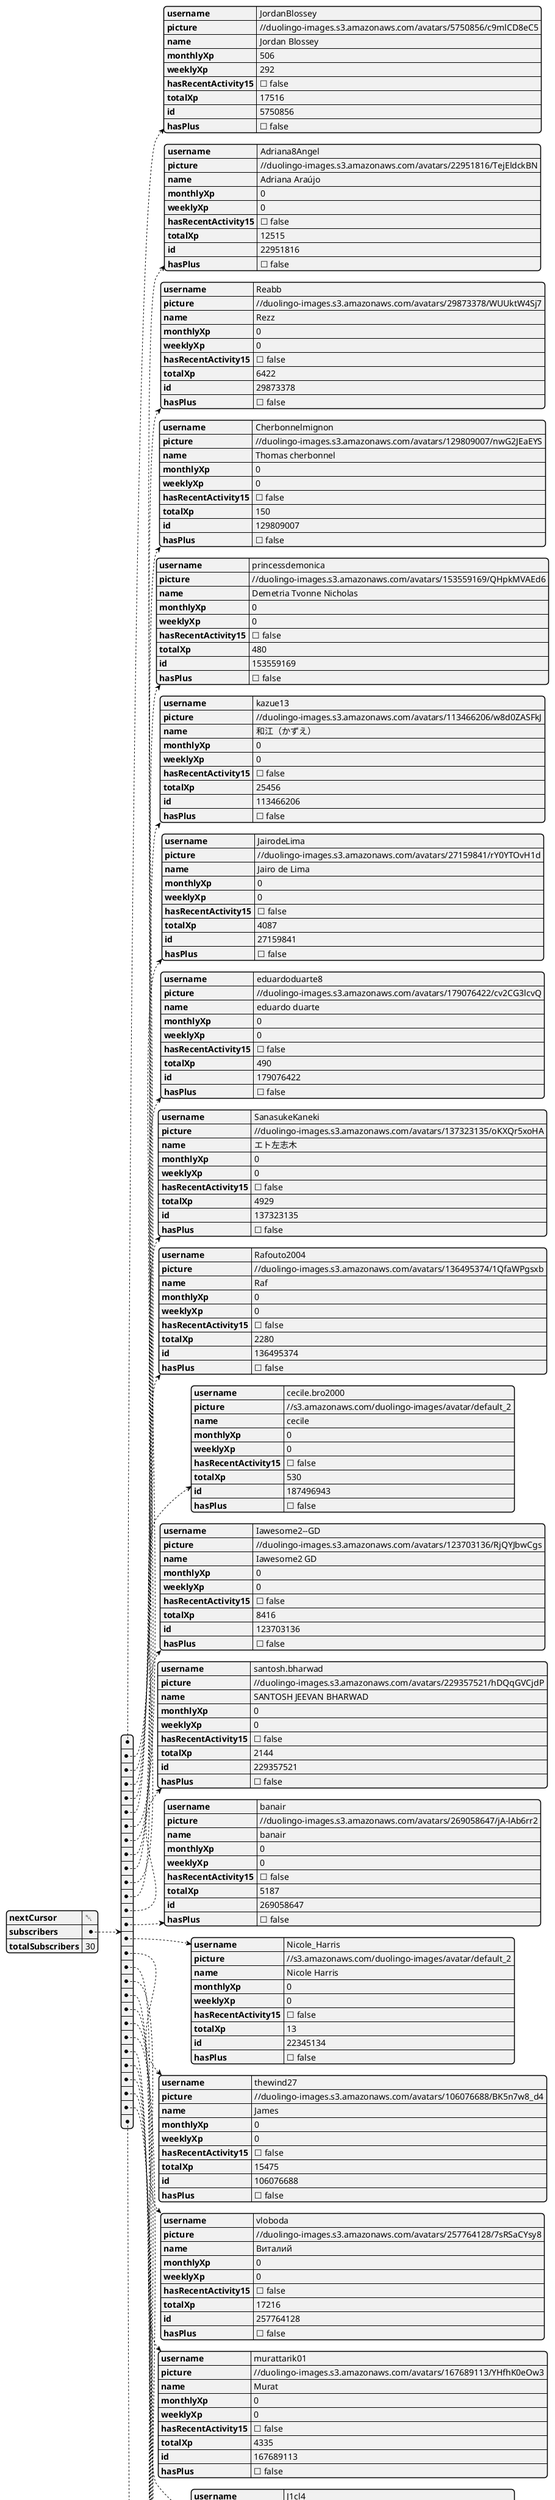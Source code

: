 @startjson "Subscribers"
{
    "nextCursor": null,
    "subscribers": [
        {
            "username": "JordanBlossey",
            "picture": "//duolingo-images.s3.amazonaws.com/avatars/5750856/c9mlCD8eC5",
            "name": "Jordan Blossey",
            "monthlyXp": 506,
            "weeklyXp": 292,
            "hasRecentActivity15": false,
            "totalXp": 17516,
            "id": 5750856,
            "hasPlus": false
        },
        {
            "username": "Adriana8Angel",
            "picture": "//duolingo-images.s3.amazonaws.com/avatars/22951816/TejEldckBN",
            "name": "Adriana Araújo",
            "monthlyXp": 0,
            "weeklyXp": 0,
            "hasRecentActivity15": false,
            "totalXp": 12515,
            "id": 22951816,
            "hasPlus": false
        },
        {
            "username": "Reabb",
            "picture": "//duolingo-images.s3.amazonaws.com/avatars/29873378/WUUktW4Sj7",
            "name": "Rezz",
            "monthlyXp": 0,
            "weeklyXp": 0,
            "hasRecentActivity15": false,
            "totalXp": 6422,
            "id": 29873378,
            "hasPlus": false
        },
        {
            "username": "Cherbonnelmignon",
            "picture": "//duolingo-images.s3.amazonaws.com/avatars/129809007/nwG2JEaEYS",
            "name": "Thomas cherbonnel",
            "monthlyXp": 0,
            "weeklyXp": 0,
            "hasRecentActivity15": false,
            "totalXp": 150,
            "id": 129809007,
            "hasPlus": false
        },
        {
            "username": "princessdemonica",
            "picture": "//duolingo-images.s3.amazonaws.com/avatars/153559169/QHpkMVAEd6",
            "name": "Demetria Tvonne Nicholas",
            "monthlyXp": 0,
            "weeklyXp": 0,
            "hasRecentActivity15": false,
            "totalXp": 480,
            "id": 153559169,
            "hasPlus": false
        },
        {
            "username": "kazue13",
            "picture": "//duolingo-images.s3.amazonaws.com/avatars/113466206/w8d0ZASFkJ",
            "name": "和江（かずえ）",
            "monthlyXp": 0,
            "weeklyXp": 0,
            "hasRecentActivity15": false,
            "totalXp": 25456,
            "id": 113466206,
            "hasPlus": false
        },
        {
            "username": "JairodeLima",
            "picture": "//duolingo-images.s3.amazonaws.com/avatars/27159841/rY0YTOvH1d",
            "name": "Jairo de Lima",
            "monthlyXp": 0,
            "weeklyXp": 0,
            "hasRecentActivity15": false,
            "totalXp": 4087,
            "id": 27159841,
            "hasPlus": false
        },
        {
            "username": "eduardoduarte8",
            "picture": "//duolingo-images.s3.amazonaws.com/avatars/179076422/cv2CG3lcvQ",
            "name": "eduardo duarte",
            "monthlyXp": 0,
            "weeklyXp": 0,
            "hasRecentActivity15": false,
            "totalXp": 490,
            "id": 179076422,
            "hasPlus": false
        },
        {
            "username": "SanasukeKaneki",
            "picture": "//duolingo-images.s3.amazonaws.com/avatars/137323135/oKXQr5xoHA",
            "name": "エト左志木",
            "monthlyXp": 0,
            "weeklyXp": 0,
            "hasRecentActivity15": false,
            "totalXp": 4929,
            "id": 137323135,
            "hasPlus": false
        },
        {
            "username": "Rafouto2004",
            "picture": "//duolingo-images.s3.amazonaws.com/avatars/136495374/1QfaWPgsxb",
            "name": "Raf",
            "monthlyXp": 0,
            "weeklyXp": 0,
            "hasRecentActivity15": false,
            "totalXp": 2280,
            "id": 136495374,
            "hasPlus": false
        },
        {
            "username": "cecile.bro2000",
            "picture": "//s3.amazonaws.com/duolingo-images/avatar/default_2",
            "name": "cecile",
            "monthlyXp": 0,
            "weeklyXp": 0,
            "hasRecentActivity15": false,
            "totalXp": 530,
            "id": 187496943,
            "hasPlus": false
        },
        {
            "username": "Iawesome2--GD",
            "picture": "//duolingo-images.s3.amazonaws.com/avatars/123703136/RjQYJbwCgs",
            "name": "Iawesome2 GD",
            "monthlyXp": 0,
            "weeklyXp": 0,
            "hasRecentActivity15": false,
            "totalXp": 8416,
            "id": 123703136,
            "hasPlus": false
        },
        {
            "username": "santosh.bharwad",
            "picture": "//duolingo-images.s3.amazonaws.com/avatars/229357521/hDQqGVCjdP",
            "name": "SANTOSH JEEVAN BHARWAD",
            "monthlyXp": 0,
            "weeklyXp": 0,
            "hasRecentActivity15": false,
            "totalXp": 2144,
            "id": 229357521,
            "hasPlus": false
        },
        {
            "username": "banair",
            "picture": "//duolingo-images.s3.amazonaws.com/avatars/269058647/jA-lAb6rr2",
            "name": "banair",
            "monthlyXp": 0,
            "weeklyXp": 0,
            "hasRecentActivity15": false,
            "totalXp": 5187,
            "id": 269058647,
            "hasPlus": false
        },
        {
            "username": "Nicole_Harris",
            "picture": "//s3.amazonaws.com/duolingo-images/avatar/default_2",
            "name": "Nicole Harris",
            "monthlyXp": 0,
            "weeklyXp": 0,
            "hasRecentActivity15": false,
            "totalXp": 13,
            "id": 22345134,
            "hasPlus": false
        },
        {
            "username": "thewind27",
            "picture": "//duolingo-images.s3.amazonaws.com/avatars/106076688/BK5n7w8_d4",
            "name": "James",
            "monthlyXp": 0,
            "weeklyXp": 0,
            "hasRecentActivity15": false,
            "totalXp": 15475,
            "id": 106076688,
            "hasPlus": false
        },
        {
            "username": "vloboda",
            "picture": "//duolingo-images.s3.amazonaws.com/avatars/257764128/7sRSaCYsy8",
            "name": "Виталий",
            "monthlyXp": 0,
            "weeklyXp": 0,
            "hasRecentActivity15": false,
            "totalXp": 17216,
            "id": 257764128,
            "hasPlus": false
        },
        {
            "username": "murattarik01",
            "picture": "//duolingo-images.s3.amazonaws.com/avatars/167689113/YHfhK0eOw3",
            "name": "Murat",
            "monthlyXp": 0,
            "weeklyXp": 0,
            "hasRecentActivity15": false,
            "totalXp": 4335,
            "id": 167689113,
            "hasPlus": false
        },
        {
            "username": "J1cl4",
            "picture": "//s3.amazonaws.com/duolingo-images/avatar/default_2",
            "name": null,
            "monthlyXp": 0,
            "weeklyXp": 0,
            "hasRecentActivity15": false,
            "totalXp": 860,
            "id": 400734539,
            "hasPlus": false
        },
        {
            "username": "Lucinda709",
            "picture": "//duolingo-images.s3.amazonaws.com/avatars/512049679/QAW7rkcurH",
            "name": "Lucinda",
            "monthlyXp": 0,
            "weeklyXp": 0,
            "hasRecentActivity15": false,
            "totalXp": 6278,
            "id": 512049679,
            "hasPlus": false
        },
        {
            "username": "iry0ATyandexru",
            "picture": "//duolingo-images.s3.amazonaws.com/avatars/440424671/ZRboTlqif-",
            "name": "IVAN RY",
            "monthlyXp": 2736,
            "weeklyXp": 1076,
            "hasRecentActivity15": true,
            "totalXp": 258630,
            "id": 440424671,
            "hasPlus": false
        },
        {
            "username": "MarcosMConcha",
            "picture": "//duolingo-images.s3.amazonaws.com/avatars/400405175/Av3x9lW63I",
            "name": "Marcos",
            "monthlyXp": 0,
            "weeklyXp": 0,
            "hasRecentActivity15": false,
            "totalXp": 28666,
            "id": 400405175,
            "hasPlus": false
        },
        {
            "username": "Amarillysdelmar",
            "picture": "//duolingo-images.s3.amazonaws.com/avatars/518493184/d9bTEFwTrQ",
            "name": "Amarillys",
            "monthlyXp": 0,
            "weeklyXp": 0,
            "hasRecentActivity15": false,
            "totalXp": 32414,
            "id": 518493184,
            "hasPlus": false
        },
        {
            "username": "Karisloo",
            "picture": "//duolingo-images.s3.amazonaws.com/avatars/158368460/42OOxL6GEo",
            "name": "Karisloo",
            "monthlyXp": 0,
            "weeklyXp": 0,
            "hasRecentActivity15": false,
            "totalXp": 11902,
            "id": 158368460,
            "hasPlus": false
        },
        {
            "username": "Armando140918",
            "picture": "//duolingo-images.s3.amazonaws.com/avatars/156717516/Im2axNHTb1",
            "name": null,
            "monthlyXp": 0,
            "weeklyXp": 0,
            "hasRecentActivity15": false,
            "totalXp": 368,
            "id": 156717516,
            "hasPlus": false
        },
        {
            "username": "LPeo06",
            "picture": "//duolingo-images.s3.amazonaws.com/avatars/680726950/pYy-PVLWG1",
            "name": "LPeo06",
            "monthlyXp": 0,
            "weeklyXp": 0,
            "hasRecentActivity15": false,
            "totalXp": 863,
            "id": 680726950,
            "hasPlus": false
        },
        {
            "username": "KatoMelissa",
            "picture": "//duolingo-images.s3.amazonaws.com/avatars/786109966/idXr0IaRpG",
            "name": "Kato Melissa",
            "monthlyXp": 0,
            "weeklyXp": 0,
            "hasRecentActivity15": false,
            "totalXp": 5592,
            "id": 786109966,
            "hasPlus": false
        },
        {
            "username": "IgorEbaBernardes",
            "picture": "//duolingo-images.s3.amazonaws.com/avatars/173697658/uDwCsXMpTt",
            "name": "Bernardes",
            "monthlyXp": 391,
            "weeklyXp": 119,
            "hasRecentActivity15": false,
            "totalXp": 30293,
            "id": 173697658,
            "hasPlus": false
        }
    ],
    "totalSubscribers": 30
}
@endjson
